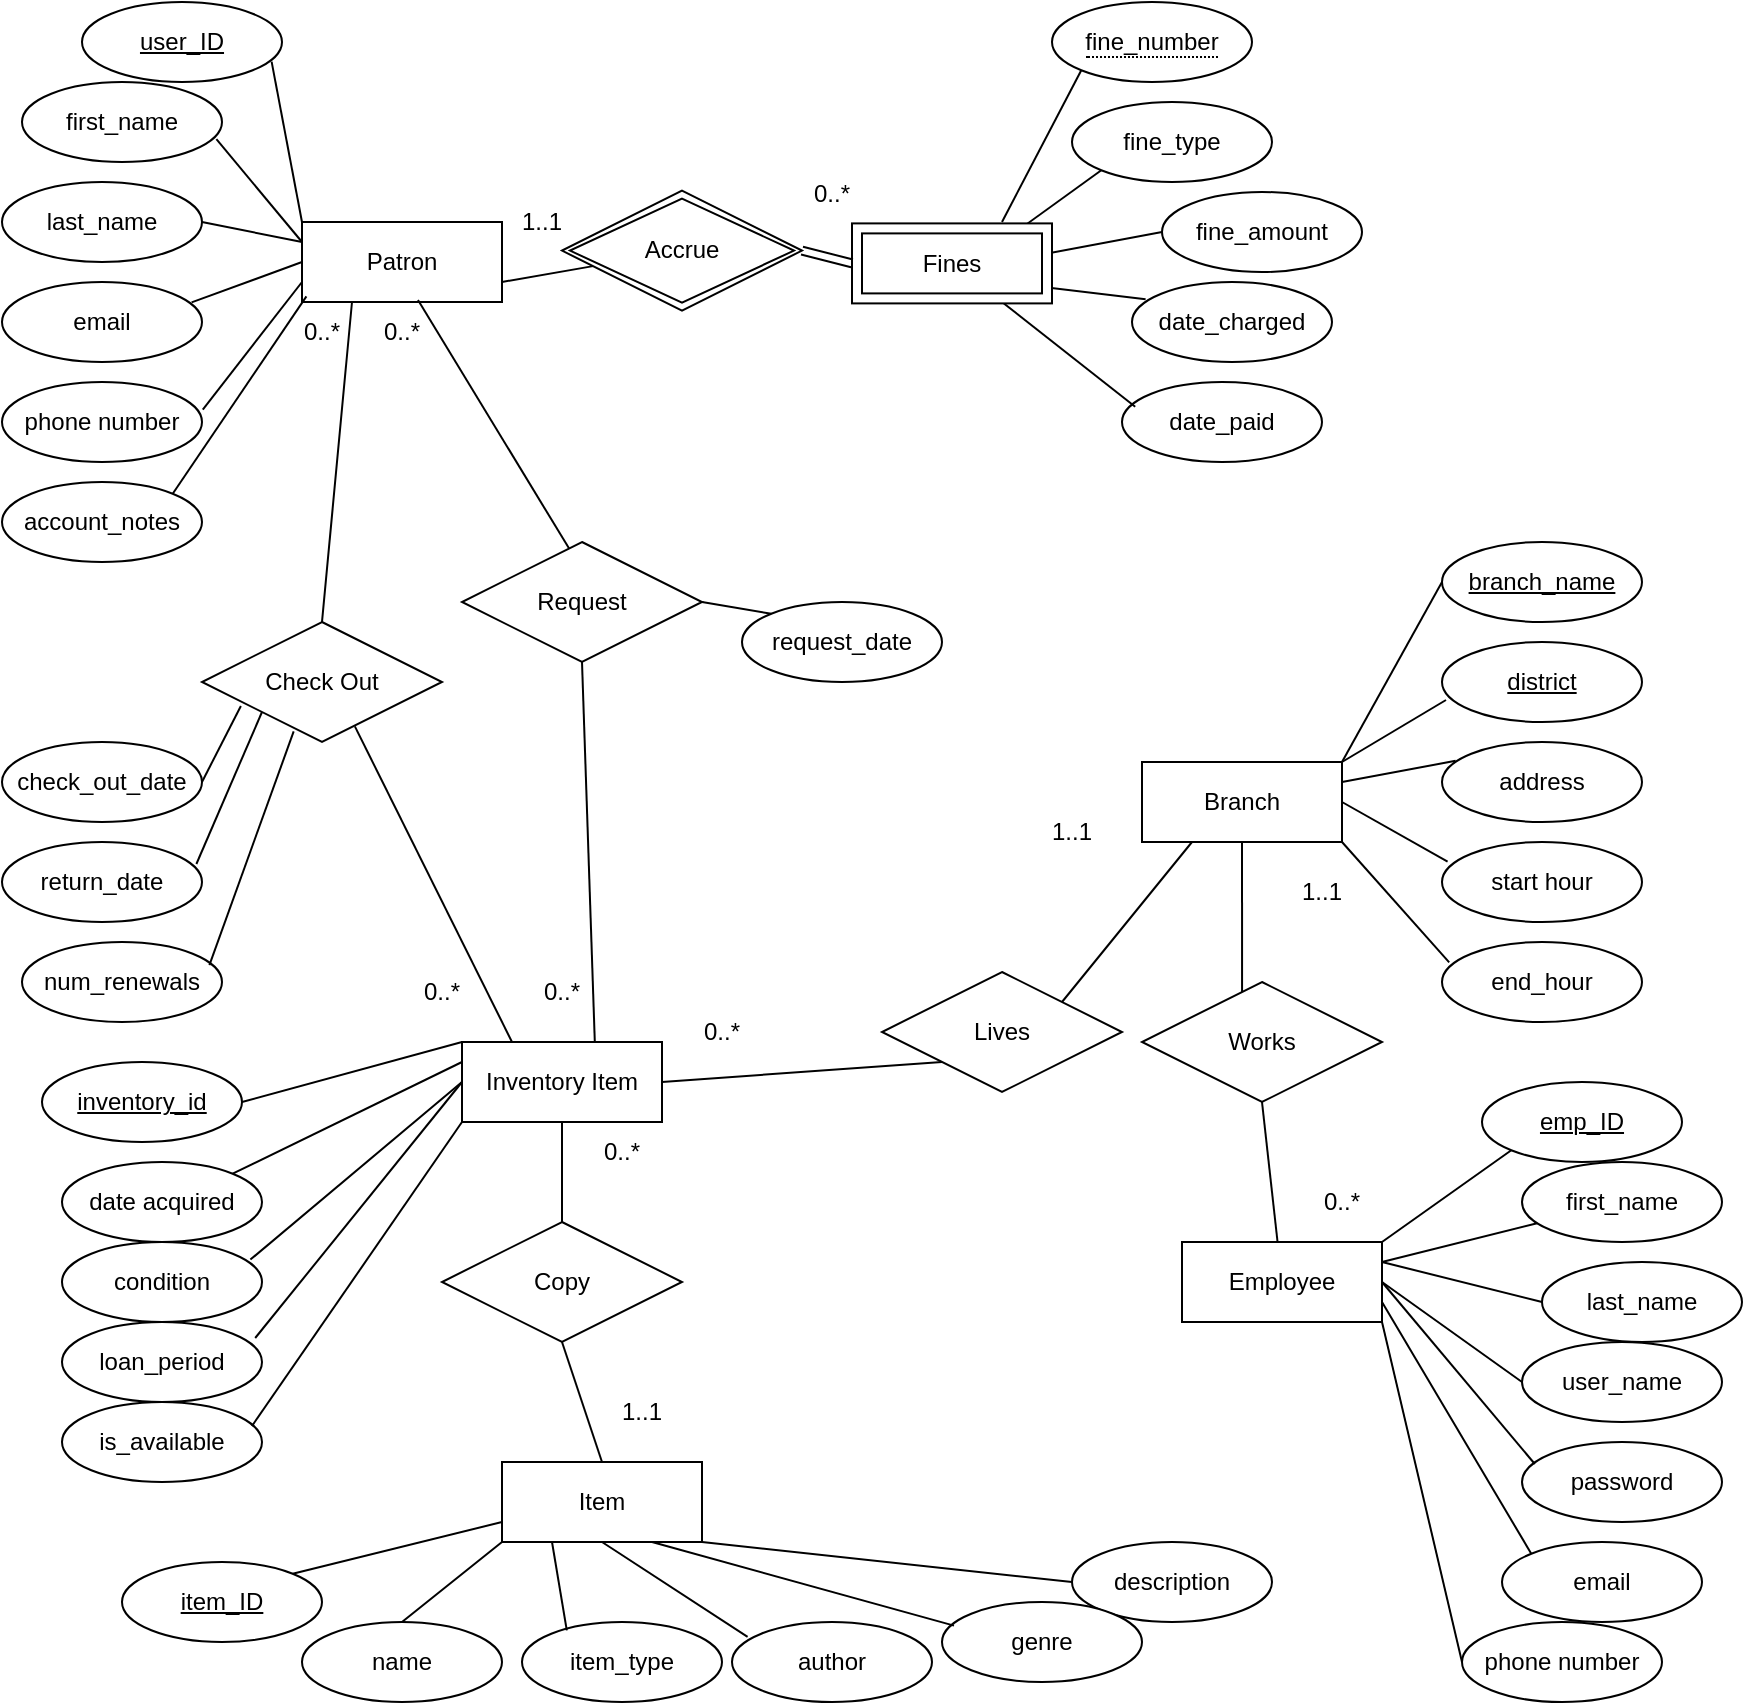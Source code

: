 <mxfile version="20.7.4" type="device"><diagram id="yUq6GR8KTWY6EpohV4Ge" name="Page-1"><mxGraphModel dx="1290" dy="581" grid="1" gridSize="10" guides="1" tooltips="1" connect="1" arrows="1" fold="1" page="1" pageScale="1" pageWidth="850" pageHeight="1100" math="0" shadow="0"><root><mxCell id="0"/><mxCell id="1" parent="0"/><mxCell id="kOp4Lcss1_T0_B0O5luZ-1" value="Patron" style="whiteSpace=wrap;html=1;align=center;" parent="1" vertex="1"><mxGeometry x="160" y="120" width="100" height="40" as="geometry"/></mxCell><mxCell id="kOp4Lcss1_T0_B0O5luZ-3" value="&lt;u&gt;user_ID&lt;/u&gt;" style="ellipse;whiteSpace=wrap;html=1;align=center;" parent="1" vertex="1"><mxGeometry x="50" y="10" width="100" height="40" as="geometry"/></mxCell><mxCell id="kOp4Lcss1_T0_B0O5luZ-4" value="first_name" style="ellipse;whiteSpace=wrap;html=1;align=center;" parent="1" vertex="1"><mxGeometry x="20" y="50" width="100" height="40" as="geometry"/></mxCell><mxCell id="kOp4Lcss1_T0_B0O5luZ-5" value="last_name" style="ellipse;whiteSpace=wrap;html=1;align=center;" parent="1" vertex="1"><mxGeometry x="10" y="100" width="100" height="40" as="geometry"/></mxCell><mxCell id="kOp4Lcss1_T0_B0O5luZ-6" value="email" style="ellipse;whiteSpace=wrap;html=1;align=center;" parent="1" vertex="1"><mxGeometry x="10" y="150" width="100" height="40" as="geometry"/></mxCell><mxCell id="kOp4Lcss1_T0_B0O5luZ-8" value="&lt;u&gt;inventory_id&lt;/u&gt;" style="ellipse;whiteSpace=wrap;html=1;align=center;" parent="1" vertex="1"><mxGeometry x="30" y="540" width="100" height="40" as="geometry"/></mxCell><mxCell id="kOp4Lcss1_T0_B0O5luZ-10" value="Inventory Item" style="whiteSpace=wrap;html=1;align=center;" parent="1" vertex="1"><mxGeometry x="240" y="530" width="100" height="40" as="geometry"/></mxCell><mxCell id="kOp4Lcss1_T0_B0O5luZ-11" value="date acquired" style="ellipse;whiteSpace=wrap;html=1;align=center;" parent="1" vertex="1"><mxGeometry x="40" y="590" width="100" height="40" as="geometry"/></mxCell><mxCell id="kOp4Lcss1_T0_B0O5luZ-16" value="Check Out" style="shape=rhombus;perimeter=rhombusPerimeter;whiteSpace=wrap;html=1;align=center;" parent="1" vertex="1"><mxGeometry x="110" y="320" width="120" height="60" as="geometry"/></mxCell><mxCell id="kOp4Lcss1_T0_B0O5luZ-18" value="check_out_date" style="ellipse;whiteSpace=wrap;html=1;align=center;" parent="1" vertex="1"><mxGeometry x="10" y="380" width="100" height="40" as="geometry"/></mxCell><mxCell id="kOp4Lcss1_T0_B0O5luZ-19" value="return_date" style="ellipse;whiteSpace=wrap;html=1;align=center;" parent="1" vertex="1"><mxGeometry x="10" y="430" width="100" height="40" as="geometry"/></mxCell><mxCell id="kOp4Lcss1_T0_B0O5luZ-21" value="Request" style="shape=rhombus;perimeter=rhombusPerimeter;whiteSpace=wrap;html=1;align=center;" parent="1" vertex="1"><mxGeometry x="240" y="280" width="120" height="60" as="geometry"/></mxCell><mxCell id="kOp4Lcss1_T0_B0O5luZ-22" value="request_date" style="ellipse;whiteSpace=wrap;html=1;align=center;" parent="1" vertex="1"><mxGeometry x="380" y="310" width="100" height="40" as="geometry"/></mxCell><mxCell id="kOp4Lcss1_T0_B0O5luZ-24" value="Branch" style="whiteSpace=wrap;html=1;align=center;" parent="1" vertex="1"><mxGeometry x="580" y="390" width="100" height="40" as="geometry"/></mxCell><mxCell id="kOp4Lcss1_T0_B0O5luZ-25" value="&lt;u&gt;branch_name&lt;/u&gt;" style="ellipse;whiteSpace=wrap;html=1;align=center;" parent="1" vertex="1"><mxGeometry x="730" y="280" width="100" height="40" as="geometry"/></mxCell><mxCell id="kOp4Lcss1_T0_B0O5luZ-26" value="&lt;u&gt;district&lt;/u&gt;" style="ellipse;whiteSpace=wrap;html=1;align=center;" parent="1" vertex="1"><mxGeometry x="730" y="330" width="100" height="40" as="geometry"/></mxCell><mxCell id="kOp4Lcss1_T0_B0O5luZ-34" value="fine_type" style="ellipse;whiteSpace=wrap;html=1;align=center;" parent="1" vertex="1"><mxGeometry x="545" y="60.0" width="100" height="40" as="geometry"/></mxCell><mxCell id="kOp4Lcss1_T0_B0O5luZ-35" value="fine_amount" style="ellipse;whiteSpace=wrap;html=1;align=center;" parent="1" vertex="1"><mxGeometry x="590" y="105.0" width="100" height="40" as="geometry"/></mxCell><mxCell id="kOp4Lcss1_T0_B0O5luZ-36" value="date_charged" style="ellipse;whiteSpace=wrap;html=1;align=center;" parent="1" vertex="1"><mxGeometry x="575" y="150" width="100" height="40" as="geometry"/></mxCell><mxCell id="4OaaRbNp4_dQNiHJ_wP5-1" value="address" style="ellipse;whiteSpace=wrap;html=1;align=center;" parent="1" vertex="1"><mxGeometry x="730" y="380" width="100" height="40" as="geometry"/></mxCell><mxCell id="4OaaRbNp4_dQNiHJ_wP5-2" value="start hour" style="ellipse;whiteSpace=wrap;html=1;align=center;" parent="1" vertex="1"><mxGeometry x="730" y="430" width="100" height="40" as="geometry"/></mxCell><mxCell id="4OaaRbNp4_dQNiHJ_wP5-3" value="end_hour" style="ellipse;whiteSpace=wrap;html=1;align=center;" parent="1" vertex="1"><mxGeometry x="730" y="480" width="100" height="40" as="geometry"/></mxCell><mxCell id="4OaaRbNp4_dQNiHJ_wP5-6" value="phone number" style="ellipse;whiteSpace=wrap;html=1;align=center;" parent="1" vertex="1"><mxGeometry x="10" y="200" width="100" height="40" as="geometry"/></mxCell><mxCell id="4OaaRbNp4_dQNiHJ_wP5-9" value="user_name" style="ellipse;whiteSpace=wrap;html=1;align=center;" parent="1" vertex="1"><mxGeometry x="770" y="680" width="100" height="40" as="geometry"/></mxCell><mxCell id="4OaaRbNp4_dQNiHJ_wP5-10" value="password" style="ellipse;whiteSpace=wrap;html=1;align=center;" parent="1" vertex="1"><mxGeometry x="770" y="730" width="100" height="40" as="geometry"/></mxCell><mxCell id="4OaaRbNp4_dQNiHJ_wP5-14" value="" style="endArrow=none;html=1;rounded=0;exitX=0.948;exitY=0.745;exitDx=0;exitDy=0;exitPerimeter=0;entryX=0;entryY=0;entryDx=0;entryDy=0;" parent="1" source="kOp4Lcss1_T0_B0O5luZ-3" target="kOp4Lcss1_T0_B0O5luZ-1" edge="1"><mxGeometry relative="1" as="geometry"><mxPoint x="130" y="129.5" as="sourcePoint"/><mxPoint x="290" y="129.5" as="targetPoint"/></mxGeometry></mxCell><mxCell id="4OaaRbNp4_dQNiHJ_wP5-15" value="" style="endArrow=none;html=1;rounded=0;exitX=0.972;exitY=0.715;exitDx=0;exitDy=0;exitPerimeter=0;entryX=0;entryY=0.25;entryDx=0;entryDy=0;" parent="1" source="kOp4Lcss1_T0_B0O5luZ-4" target="kOp4Lcss1_T0_B0O5luZ-1" edge="1"><mxGeometry relative="1" as="geometry"><mxPoint x="130.4" y="89.8" as="sourcePoint"/><mxPoint x="160" y="150" as="targetPoint"/></mxGeometry></mxCell><mxCell id="4OaaRbNp4_dQNiHJ_wP5-17" value="" style="endArrow=none;html=1;rounded=0;exitX=1;exitY=0.5;exitDx=0;exitDy=0;entryX=0;entryY=0.25;entryDx=0;entryDy=0;" parent="1" source="kOp4Lcss1_T0_B0O5luZ-5" target="kOp4Lcss1_T0_B0O5luZ-1" edge="1"><mxGeometry relative="1" as="geometry"><mxPoint x="150.4" y="109.8" as="sourcePoint"/><mxPoint x="190" y="170" as="targetPoint"/></mxGeometry></mxCell><mxCell id="4OaaRbNp4_dQNiHJ_wP5-18" value="" style="endArrow=none;html=1;rounded=0;exitX=0;exitY=0.75;exitDx=0;exitDy=0;entryX=1.004;entryY=0.345;entryDx=0;entryDy=0;entryPerimeter=0;" parent="1" source="kOp4Lcss1_T0_B0O5luZ-1" target="4OaaRbNp4_dQNiHJ_wP5-6" edge="1"><mxGeometry relative="1" as="geometry"><mxPoint x="160.4" y="119.8" as="sourcePoint"/><mxPoint x="200" y="180" as="targetPoint"/></mxGeometry></mxCell><mxCell id="4OaaRbNp4_dQNiHJ_wP5-19" value="" style="endArrow=none;html=1;rounded=0;exitX=0;exitY=0.5;exitDx=0;exitDy=0;entryX=0.948;entryY=0.255;entryDx=0;entryDy=0;entryPerimeter=0;" parent="1" source="kOp4Lcss1_T0_B0O5luZ-1" target="kOp4Lcss1_T0_B0O5luZ-6" edge="1"><mxGeometry relative="1" as="geometry"><mxPoint x="170.4" y="129.8" as="sourcePoint"/><mxPoint x="210" y="190" as="targetPoint"/></mxGeometry></mxCell><mxCell id="4OaaRbNp4_dQNiHJ_wP5-24" value="" style="endArrow=none;html=1;rounded=0;exitX=0;exitY=0.5;exitDx=0;exitDy=0;entryX=1;entryY=0;entryDx=0;entryDy=0;" parent="1" source="kOp4Lcss1_T0_B0O5luZ-25" target="kOp4Lcss1_T0_B0O5luZ-24" edge="1"><mxGeometry relative="1" as="geometry"><mxPoint x="259.6" y="299.8" as="sourcePoint"/><mxPoint x="260" y="320" as="targetPoint"/></mxGeometry></mxCell><mxCell id="4OaaRbNp4_dQNiHJ_wP5-25" value="" style="endArrow=none;html=1;rounded=0;exitX=1;exitY=0;exitDx=0;exitDy=0;entryX=0.02;entryY=0.725;entryDx=0;entryDy=0;entryPerimeter=0;" parent="1" source="kOp4Lcss1_T0_B0O5luZ-24" target="kOp4Lcss1_T0_B0O5luZ-26" edge="1"><mxGeometry relative="1" as="geometry"><mxPoint x="269.6" y="309.8" as="sourcePoint"/><mxPoint x="270" y="330" as="targetPoint"/></mxGeometry></mxCell><mxCell id="4OaaRbNp4_dQNiHJ_wP5-26" value="" style="endArrow=none;html=1;rounded=0;exitX=1;exitY=1;exitDx=0;exitDy=0;entryX=0.036;entryY=0.255;entryDx=0;entryDy=0;entryPerimeter=0;" parent="1" source="kOp4Lcss1_T0_B0O5luZ-24" target="4OaaRbNp4_dQNiHJ_wP5-3" edge="1"><mxGeometry relative="1" as="geometry"><mxPoint x="500" y="370" as="sourcePoint"/><mxPoint x="532" y="369" as="targetPoint"/></mxGeometry></mxCell><mxCell id="4OaaRbNp4_dQNiHJ_wP5-27" value="" style="endArrow=none;html=1;rounded=0;exitX=1;exitY=0.5;exitDx=0;exitDy=0;entryX=0.028;entryY=0.245;entryDx=0;entryDy=0;entryPerimeter=0;" parent="1" source="kOp4Lcss1_T0_B0O5luZ-24" target="4OaaRbNp4_dQNiHJ_wP5-2" edge="1"><mxGeometry relative="1" as="geometry"><mxPoint x="510" y="380" as="sourcePoint"/><mxPoint x="542" y="379" as="targetPoint"/></mxGeometry></mxCell><mxCell id="4OaaRbNp4_dQNiHJ_wP5-28" value="" style="endArrow=none;html=1;rounded=0;exitX=1;exitY=0.25;exitDx=0;exitDy=0;entryX=0.068;entryY=0.235;entryDx=0;entryDy=0;entryPerimeter=0;" parent="1" source="kOp4Lcss1_T0_B0O5luZ-24" target="4OaaRbNp4_dQNiHJ_wP5-1" edge="1"><mxGeometry relative="1" as="geometry"><mxPoint x="520" y="390" as="sourcePoint"/><mxPoint x="552" y="389" as="targetPoint"/></mxGeometry></mxCell><mxCell id="4OaaRbNp4_dQNiHJ_wP5-33" value="" style="endArrow=none;html=1;rounded=0;exitX=0.5;exitY=0;exitDx=0;exitDy=0;entryX=0.25;entryY=1;entryDx=0;entryDy=0;" parent="1" source="kOp4Lcss1_T0_B0O5luZ-16" target="kOp4Lcss1_T0_B0O5luZ-1" edge="1"><mxGeometry relative="1" as="geometry"><mxPoint x="130" y="330" as="sourcePoint"/><mxPoint x="170" y="190" as="targetPoint"/></mxGeometry></mxCell><mxCell id="4OaaRbNp4_dQNiHJ_wP5-34" value="" style="endArrow=none;html=1;rounded=0;exitX=1;exitY=0.5;exitDx=0;exitDy=0;entryX=0.162;entryY=0.7;entryDx=0;entryDy=0;entryPerimeter=0;" parent="1" source="kOp4Lcss1_T0_B0O5luZ-18" target="kOp4Lcss1_T0_B0O5luZ-16" edge="1"><mxGeometry relative="1" as="geometry"><mxPoint x="140" y="340" as="sourcePoint"/><mxPoint x="180" y="200" as="targetPoint"/></mxGeometry></mxCell><mxCell id="4OaaRbNp4_dQNiHJ_wP5-35" value="" style="endArrow=none;html=1;rounded=0;exitX=0.972;exitY=0.275;exitDx=0;exitDy=0;exitPerimeter=0;entryX=0;entryY=1;entryDx=0;entryDy=0;" parent="1" source="kOp4Lcss1_T0_B0O5luZ-19" target="kOp4Lcss1_T0_B0O5luZ-16" edge="1"><mxGeometry relative="1" as="geometry"><mxPoint x="130" y="420" as="sourcePoint"/><mxPoint x="162" y="416" as="targetPoint"/></mxGeometry></mxCell><mxCell id="4OaaRbNp4_dQNiHJ_wP5-36" value="" style="endArrow=none;html=1;rounded=0;entryX=1;entryY=0.75;entryDx=0;entryDy=0;" parent="1" source="4OaaRbNp4_dQNiHJ_wP5-111" target="kOp4Lcss1_T0_B0O5luZ-1" edge="1"><mxGeometry relative="1" as="geometry"><mxPoint x="380" y="255" as="sourcePoint"/><mxPoint x="172" y="426" as="targetPoint"/></mxGeometry></mxCell><mxCell id="4OaaRbNp4_dQNiHJ_wP5-38" value="" style="endArrow=none;html=1;rounded=0;exitX=0;exitY=1;exitDx=0;exitDy=0;entryX=1;entryY=0.25;entryDx=0;entryDy=0;" parent="1" source="kOp4Lcss1_T0_B0O5luZ-34" edge="1"><mxGeometry relative="1" as="geometry"><mxPoint x="482.2" y="99.42" as="sourcePoint"/><mxPoint x="510" y="130" as="targetPoint"/></mxGeometry></mxCell><mxCell id="4OaaRbNp4_dQNiHJ_wP5-39" value="" style="endArrow=none;html=1;rounded=0;exitX=0;exitY=0.5;exitDx=0;exitDy=0;entryX=1;entryY=0.5;entryDx=0;entryDy=0;" parent="1" source="kOp4Lcss1_T0_B0O5luZ-35" edge="1"><mxGeometry relative="1" as="geometry"><mxPoint x="509.645" y="114.142" as="sourcePoint"/><mxPoint x="510" y="140" as="targetPoint"/></mxGeometry></mxCell><mxCell id="4OaaRbNp4_dQNiHJ_wP5-40" value="" style="endArrow=none;html=1;rounded=0;exitX=1;exitY=0.75;exitDx=0;exitDy=0;entryX=0.068;entryY=0.215;entryDx=0;entryDy=0;entryPerimeter=0;" parent="1" target="kOp4Lcss1_T0_B0O5luZ-36" edge="1"><mxGeometry relative="1" as="geometry"><mxPoint x="510" y="150" as="sourcePoint"/><mxPoint x="505" y="140" as="targetPoint"/></mxGeometry></mxCell><mxCell id="4OaaRbNp4_dQNiHJ_wP5-41" value="date_paid" style="ellipse;whiteSpace=wrap;html=1;align=center;" parent="1" vertex="1"><mxGeometry x="570" y="200" width="100" height="40" as="geometry"/></mxCell><mxCell id="4OaaRbNp4_dQNiHJ_wP5-42" value="" style="endArrow=none;html=1;rounded=0;exitX=1;exitY=1;exitDx=0;exitDy=0;entryX=0.066;entryY=0.31;entryDx=0;entryDy=0;entryPerimeter=0;" parent="1" target="4OaaRbNp4_dQNiHJ_wP5-41" edge="1"><mxGeometry relative="1" as="geometry"><mxPoint x="510" y="160" as="sourcePoint"/><mxPoint x="553.4" y="201.4" as="targetPoint"/></mxGeometry></mxCell><mxCell id="4OaaRbNp4_dQNiHJ_wP5-43" value="" style="endArrow=none;html=1;rounded=0;exitX=0.447;exitY=0.057;exitDx=0;exitDy=0;entryX=0.58;entryY=0.975;entryDx=0;entryDy=0;entryPerimeter=0;exitPerimeter=0;" parent="1" source="kOp4Lcss1_T0_B0O5luZ-21" target="kOp4Lcss1_T0_B0O5luZ-1" edge="1"><mxGeometry relative="1" as="geometry"><mxPoint x="210" y="380" as="sourcePoint"/><mxPoint x="220" y="190" as="targetPoint"/></mxGeometry></mxCell><mxCell id="4OaaRbNp4_dQNiHJ_wP5-45" value="" style="endArrow=none;html=1;rounded=0;exitX=0;exitY=0;exitDx=0;exitDy=0;entryX=1;entryY=0.5;entryDx=0;entryDy=0;" parent="1" source="kOp4Lcss1_T0_B0O5luZ-22" target="kOp4Lcss1_T0_B0O5luZ-21" edge="1"><mxGeometry relative="1" as="geometry"><mxPoint x="530" y="380" as="sourcePoint"/><mxPoint x="452.8" y="330.58" as="targetPoint"/></mxGeometry></mxCell><mxCell id="4OaaRbNp4_dQNiHJ_wP5-55" value="" style="endArrow=none;html=1;rounded=0;exitX=0.664;exitY=-0.005;exitDx=0;exitDy=0;entryX=0.5;entryY=1;entryDx=0;entryDy=0;exitPerimeter=0;" parent="1" source="kOp4Lcss1_T0_B0O5luZ-10" target="kOp4Lcss1_T0_B0O5luZ-21" edge="1"><mxGeometry relative="1" as="geometry"><mxPoint x="620" y="580" as="sourcePoint"/><mxPoint x="380" y="550" as="targetPoint"/></mxGeometry></mxCell><mxCell id="4OaaRbNp4_dQNiHJ_wP5-56" value="" style="endArrow=none;html=1;rounded=0;exitX=0.25;exitY=0;exitDx=0;exitDy=0;entryX=0.637;entryY=0.87;entryDx=0;entryDy=0;entryPerimeter=0;" parent="1" source="kOp4Lcss1_T0_B0O5luZ-10" target="kOp4Lcss1_T0_B0O5luZ-16" edge="1"><mxGeometry relative="1" as="geometry"><mxPoint x="630" y="590" as="sourcePoint"/><mxPoint x="390" y="560" as="targetPoint"/></mxGeometry></mxCell><mxCell id="4OaaRbNp4_dQNiHJ_wP5-59" value="" style="endArrow=none;html=1;rounded=0;exitX=1;exitY=0;exitDx=0;exitDy=0;entryX=0;entryY=1;entryDx=0;entryDy=0;" parent="1" edge="1"><mxGeometry relative="1" as="geometry"><mxPoint x="510" y="120.0" as="sourcePoint"/><mxPoint x="549.645" y="44.142" as="targetPoint"/></mxGeometry></mxCell><mxCell id="4OaaRbNp4_dQNiHJ_wP5-69" value="account_notes" style="ellipse;whiteSpace=wrap;html=1;align=center;" parent="1" vertex="1"><mxGeometry x="10" y="250" width="100" height="40" as="geometry"/></mxCell><mxCell id="4OaaRbNp4_dQNiHJ_wP5-82" value="0..*" style="text;html=1;strokeColor=none;fillColor=none;align=center;verticalAlign=middle;whiteSpace=wrap;rounded=0;" parent="1" vertex="1"><mxGeometry x="200" y="490" width="60" height="30" as="geometry"/></mxCell><mxCell id="4OaaRbNp4_dQNiHJ_wP5-83" value="0..*" style="text;html=1;strokeColor=none;fillColor=none;align=center;verticalAlign=middle;whiteSpace=wrap;rounded=0;" parent="1" vertex="1"><mxGeometry x="140" y="160" width="60" height="30" as="geometry"/></mxCell><mxCell id="4OaaRbNp4_dQNiHJ_wP5-84" value="0..*" style="text;html=1;strokeColor=none;fillColor=none;align=center;verticalAlign=middle;whiteSpace=wrap;rounded=0;" parent="1" vertex="1"><mxGeometry x="340" y="510" width="60" height="30" as="geometry"/></mxCell><mxCell id="4OaaRbNp4_dQNiHJ_wP5-85" value="0..*" style="text;html=1;strokeColor=none;fillColor=none;align=center;verticalAlign=middle;whiteSpace=wrap;rounded=0;" parent="1" vertex="1"><mxGeometry x="180" y="160" width="60" height="30" as="geometry"/></mxCell><mxCell id="4OaaRbNp4_dQNiHJ_wP5-86" value="0..*" style="text;html=1;strokeColor=none;fillColor=none;align=center;verticalAlign=middle;whiteSpace=wrap;rounded=0;" parent="1" vertex="1"><mxGeometry x="395" y="90.7" width="60" height="30" as="geometry"/></mxCell><mxCell id="4OaaRbNp4_dQNiHJ_wP5-87" value="1..1" style="text;html=1;strokeColor=none;fillColor=none;align=center;verticalAlign=middle;whiteSpace=wrap;rounded=0;" parent="1" vertex="1"><mxGeometry x="250" y="105" width="60" height="30" as="geometry"/></mxCell><mxCell id="4OaaRbNp4_dQNiHJ_wP5-89" value="1..1" style="text;html=1;strokeColor=none;fillColor=none;align=center;verticalAlign=middle;whiteSpace=wrap;rounded=0;" parent="1" vertex="1"><mxGeometry x="515" y="410" width="60" height="30" as="geometry"/></mxCell><mxCell id="4OaaRbNp4_dQNiHJ_wP5-99" value="loan_period" style="ellipse;whiteSpace=wrap;html=1;align=center;" parent="1" vertex="1"><mxGeometry x="40" y="670" width="100" height="40" as="geometry"/></mxCell><mxCell id="4OaaRbNp4_dQNiHJ_wP5-101" value="condition" style="ellipse;whiteSpace=wrap;html=1;align=center;" parent="1" vertex="1"><mxGeometry x="40" y="630" width="100" height="40" as="geometry"/></mxCell><mxCell id="4OaaRbNp4_dQNiHJ_wP5-102" value="is_available" style="ellipse;whiteSpace=wrap;html=1;align=center;" parent="1" vertex="1"><mxGeometry x="40" y="710" width="100" height="40" as="geometry"/></mxCell><mxCell id="4OaaRbNp4_dQNiHJ_wP5-111" value="Accrue" style="shape=rhombus;double=1;perimeter=rhombusPerimeter;whiteSpace=wrap;html=1;align=center;" parent="1" vertex="1"><mxGeometry x="290" y="104.3" width="120" height="60" as="geometry"/></mxCell><mxCell id="4OaaRbNp4_dQNiHJ_wP5-112" value="Fines" style="shape=ext;margin=3;double=1;whiteSpace=wrap;html=1;align=center;" parent="1" vertex="1"><mxGeometry x="435" y="120.7" width="100" height="40" as="geometry"/></mxCell><mxCell id="4OaaRbNp4_dQNiHJ_wP5-113" value="&lt;span style=&quot;border-bottom: 1px dotted&quot;&gt;fine_number&lt;/span&gt;" style="ellipse;whiteSpace=wrap;html=1;align=center;" parent="1" vertex="1"><mxGeometry x="535" y="10.0" width="100" height="40" as="geometry"/></mxCell><mxCell id="4OaaRbNp4_dQNiHJ_wP5-115" value="num_renewals" style="ellipse;whiteSpace=wrap;html=1;align=center;" parent="1" vertex="1"><mxGeometry x="20" y="480" width="100" height="40" as="geometry"/></mxCell><mxCell id="4OaaRbNp4_dQNiHJ_wP5-117" value="" style="endArrow=none;html=1;rounded=0;exitX=0.937;exitY=0.288;exitDx=0;exitDy=0;entryX=0.382;entryY=0.912;entryDx=0;entryDy=0;entryPerimeter=0;exitPerimeter=0;" parent="1" source="4OaaRbNp4_dQNiHJ_wP5-115" target="kOp4Lcss1_T0_B0O5luZ-16" edge="1"><mxGeometry relative="1" as="geometry"><mxPoint x="275" y="510" as="sourcePoint"/><mxPoint x="216.44" y="432.2" as="targetPoint"/></mxGeometry></mxCell><mxCell id="UPaN2oCmhkow-5WhB7Hc-1" value="Item" style="whiteSpace=wrap;html=1;align=center;" parent="1" vertex="1"><mxGeometry x="260" y="740" width="100" height="40" as="geometry"/></mxCell><mxCell id="UPaN2oCmhkow-5WhB7Hc-3" value="Employee" style="whiteSpace=wrap;html=1;align=center;" parent="1" vertex="1"><mxGeometry x="600" y="630" width="100" height="40" as="geometry"/></mxCell><mxCell id="UPaN2oCmhkow-5WhB7Hc-4" value="" style="shape=link;html=1;rounded=0;exitX=1;exitY=0.5;exitDx=0;exitDy=0;entryX=0;entryY=0.5;entryDx=0;entryDy=0;" parent="1" source="4OaaRbNp4_dQNiHJ_wP5-111" target="4OaaRbNp4_dQNiHJ_wP5-112" edge="1"><mxGeometry relative="1" as="geometry"><mxPoint x="405" y="100.0" as="sourcePoint"/><mxPoint x="690" y="185.7" as="targetPoint"/></mxGeometry></mxCell><mxCell id="UPaN2oCmhkow-5WhB7Hc-6" value="&lt;u&gt;emp_ID&lt;/u&gt;" style="ellipse;whiteSpace=wrap;html=1;align=center;" parent="1" vertex="1"><mxGeometry x="750" y="550" width="100" height="40" as="geometry"/></mxCell><mxCell id="UPaN2oCmhkow-5WhB7Hc-7" value="first_name" style="ellipse;whiteSpace=wrap;html=1;align=center;" parent="1" vertex="1"><mxGeometry x="770" y="590" width="100" height="40" as="geometry"/></mxCell><mxCell id="UPaN2oCmhkow-5WhB7Hc-8" value="last_name" style="ellipse;whiteSpace=wrap;html=1;align=center;" parent="1" vertex="1"><mxGeometry x="780" y="640" width="100" height="40" as="geometry"/></mxCell><mxCell id="UPaN2oCmhkow-5WhB7Hc-9" value="email" style="ellipse;whiteSpace=wrap;html=1;align=center;" parent="1" vertex="1"><mxGeometry x="760" y="780" width="100" height="40" as="geometry"/></mxCell><mxCell id="UPaN2oCmhkow-5WhB7Hc-10" value="phone number" style="ellipse;whiteSpace=wrap;html=1;align=center;" parent="1" vertex="1"><mxGeometry x="740" y="820" width="100" height="40" as="geometry"/></mxCell><mxCell id="i2QAogmtgZINt9fR5DkR-1" value="&lt;u&gt;item_ID&lt;/u&gt;" style="ellipse;whiteSpace=wrap;html=1;align=center;" parent="1" vertex="1"><mxGeometry x="70" y="790" width="100" height="40" as="geometry"/></mxCell><mxCell id="i2QAogmtgZINt9fR5DkR-2" value="name" style="ellipse;whiteSpace=wrap;html=1;align=center;" parent="1" vertex="1"><mxGeometry x="160" y="820" width="100" height="40" as="geometry"/></mxCell><mxCell id="i2QAogmtgZINt9fR5DkR-3" value="description" style="ellipse;whiteSpace=wrap;html=1;align=center;" parent="1" vertex="1"><mxGeometry x="545" y="780" width="100" height="40" as="geometry"/></mxCell><mxCell id="i2QAogmtgZINt9fR5DkR-4" value="item_type" style="ellipse;whiteSpace=wrap;html=1;align=center;" parent="1" vertex="1"><mxGeometry x="270" y="820" width="100" height="40" as="geometry"/></mxCell><mxCell id="i2QAogmtgZINt9fR5DkR-5" value="genre" style="ellipse;whiteSpace=wrap;html=1;align=center;" parent="1" vertex="1"><mxGeometry x="480" y="810" width="100" height="40" as="geometry"/></mxCell><mxCell id="i2QAogmtgZINt9fR5DkR-6" value="author" style="ellipse;whiteSpace=wrap;html=1;align=center;" parent="1" vertex="1"><mxGeometry x="375" y="820" width="100" height="40" as="geometry"/></mxCell><mxCell id="i2QAogmtgZINt9fR5DkR-10" value="Copy" style="shape=rhombus;perimeter=rhombusPerimeter;whiteSpace=wrap;html=1;align=center;" parent="1" vertex="1"><mxGeometry x="230" y="620" width="120" height="60" as="geometry"/></mxCell><mxCell id="i2QAogmtgZINt9fR5DkR-11" value="0..*" style="text;html=1;strokeColor=none;fillColor=none;align=center;verticalAlign=middle;whiteSpace=wrap;rounded=0;" parent="1" vertex="1"><mxGeometry x="260" y="490" width="60" height="30" as="geometry"/></mxCell><mxCell id="i2QAogmtgZINt9fR5DkR-12" value="1..1" style="text;html=1;strokeColor=none;fillColor=none;align=center;verticalAlign=middle;whiteSpace=wrap;rounded=0;" parent="1" vertex="1"><mxGeometry x="300" y="700" width="60" height="30" as="geometry"/></mxCell><mxCell id="i2QAogmtgZINt9fR5DkR-13" value="Lives" style="shape=rhombus;perimeter=rhombusPerimeter;whiteSpace=wrap;html=1;align=center;" parent="1" vertex="1"><mxGeometry x="450" y="495" width="120" height="60" as="geometry"/></mxCell><mxCell id="i2QAogmtgZINt9fR5DkR-14" value="1..1" style="text;html=1;strokeColor=none;fillColor=none;align=center;verticalAlign=middle;whiteSpace=wrap;rounded=0;" parent="1" vertex="1"><mxGeometry x="640" y="440" width="60" height="30" as="geometry"/></mxCell><mxCell id="i2QAogmtgZINt9fR5DkR-15" value="Works" style="shape=rhombus;perimeter=rhombusPerimeter;whiteSpace=wrap;html=1;align=center;" parent="1" vertex="1"><mxGeometry x="580" y="500" width="120" height="60" as="geometry"/></mxCell><mxCell id="i2QAogmtgZINt9fR5DkR-16" value="0..*" style="text;html=1;strokeColor=none;fillColor=none;align=center;verticalAlign=middle;whiteSpace=wrap;rounded=0;" parent="1" vertex="1"><mxGeometry x="650" y="595" width="60" height="30" as="geometry"/></mxCell><mxCell id="i2QAogmtgZINt9fR5DkR-17" value="0..*" style="text;html=1;strokeColor=none;fillColor=none;align=center;verticalAlign=middle;whiteSpace=wrap;rounded=0;" parent="1" vertex="1"><mxGeometry x="290" y="570" width="60" height="30" as="geometry"/></mxCell><mxCell id="3MnWJDweNukG-ubNoUKs-2" value="" style="endArrow=none;html=1;rounded=0;exitX=0.37;exitY=-0.093;exitDx=0;exitDy=0;entryX=1;entryY=0;entryDx=0;entryDy=0;exitPerimeter=0;" parent="1" source="4OaaRbNp4_dQNiHJ_wP5-83" target="4OaaRbNp4_dQNiHJ_wP5-69" edge="1"><mxGeometry relative="1" as="geometry"><mxPoint x="170" y="160" as="sourcePoint"/><mxPoint x="120.4" y="223.8" as="targetPoint"/></mxGeometry></mxCell><mxCell id="3MnWJDweNukG-ubNoUKs-3" value="" style="endArrow=none;html=1;rounded=0;exitX=1;exitY=0.5;exitDx=0;exitDy=0;entryX=0;entryY=0;entryDx=0;entryDy=0;" parent="1" source="kOp4Lcss1_T0_B0O5luZ-8" target="kOp4Lcss1_T0_B0O5luZ-10" edge="1"><mxGeometry relative="1" as="geometry"><mxPoint x="140" y="580" as="sourcePoint"/><mxPoint x="250" y="580" as="targetPoint"/></mxGeometry></mxCell><mxCell id="3MnWJDweNukG-ubNoUKs-4" value="" style="endArrow=none;html=1;rounded=0;exitX=1;exitY=0;exitDx=0;exitDy=0;entryX=0;entryY=0.25;entryDx=0;entryDy=0;" parent="1" source="kOp4Lcss1_T0_B0O5luZ-11" target="kOp4Lcss1_T0_B0O5luZ-10" edge="1"><mxGeometry relative="1" as="geometry"><mxPoint x="150" y="590" as="sourcePoint"/><mxPoint x="260" y="590" as="targetPoint"/></mxGeometry></mxCell><mxCell id="3MnWJDweNukG-ubNoUKs-5" value="" style="endArrow=none;html=1;rounded=0;exitX=0.942;exitY=0.22;exitDx=0;exitDy=0;entryX=0;entryY=0.5;entryDx=0;entryDy=0;exitPerimeter=0;" parent="1" source="4OaaRbNp4_dQNiHJ_wP5-101" target="kOp4Lcss1_T0_B0O5luZ-10" edge="1"><mxGeometry relative="1" as="geometry"><mxPoint x="160" y="600" as="sourcePoint"/><mxPoint x="270" y="600" as="targetPoint"/></mxGeometry></mxCell><mxCell id="3MnWJDweNukG-ubNoUKs-6" value="" style="endArrow=none;html=1;rounded=0;exitX=0.966;exitY=0.2;exitDx=0;exitDy=0;entryX=0;entryY=0.5;entryDx=0;entryDy=0;exitPerimeter=0;" parent="1" source="4OaaRbNp4_dQNiHJ_wP5-99" target="kOp4Lcss1_T0_B0O5luZ-10" edge="1"><mxGeometry relative="1" as="geometry"><mxPoint x="170" y="610" as="sourcePoint"/><mxPoint x="280" y="610" as="targetPoint"/></mxGeometry></mxCell><mxCell id="3MnWJDweNukG-ubNoUKs-7" value="" style="endArrow=none;html=1;rounded=0;exitX=0.95;exitY=0.3;exitDx=0;exitDy=0;entryX=0;entryY=1;entryDx=0;entryDy=0;exitPerimeter=0;" parent="1" source="4OaaRbNp4_dQNiHJ_wP5-102" target="kOp4Lcss1_T0_B0O5luZ-10" edge="1"><mxGeometry relative="1" as="geometry"><mxPoint x="180" y="620" as="sourcePoint"/><mxPoint x="290" y="620" as="targetPoint"/></mxGeometry></mxCell><mxCell id="3MnWJDweNukG-ubNoUKs-9" value="" style="endArrow=none;html=1;rounded=0;exitX=0.5;exitY=1;exitDx=0;exitDy=0;entryX=0.5;entryY=0;entryDx=0;entryDy=0;" parent="1" source="kOp4Lcss1_T0_B0O5luZ-10" target="i2QAogmtgZINt9fR5DkR-10" edge="1"><mxGeometry relative="1" as="geometry"><mxPoint x="190" y="630" as="sourcePoint"/><mxPoint x="300" y="630" as="targetPoint"/></mxGeometry></mxCell><mxCell id="3MnWJDweNukG-ubNoUKs-10" value="" style="endArrow=none;html=1;rounded=0;exitX=0.5;exitY=0;exitDx=0;exitDy=0;entryX=0.5;entryY=1;entryDx=0;entryDy=0;" parent="1" source="UPaN2oCmhkow-5WhB7Hc-1" target="i2QAogmtgZINt9fR5DkR-10" edge="1"><mxGeometry relative="1" as="geometry"><mxPoint x="300" y="580" as="sourcePoint"/><mxPoint x="300" y="630" as="targetPoint"/></mxGeometry></mxCell><mxCell id="3MnWJDweNukG-ubNoUKs-12" value="" style="endArrow=none;html=1;rounded=0;exitX=1;exitY=0;exitDx=0;exitDy=0;entryX=0.25;entryY=1;entryDx=0;entryDy=0;" parent="1" source="i2QAogmtgZINt9fR5DkR-13" target="kOp4Lcss1_T0_B0O5luZ-24" edge="1"><mxGeometry relative="1" as="geometry"><mxPoint x="740" y="310" as="sourcePoint"/><mxPoint x="690" y="400" as="targetPoint"/></mxGeometry></mxCell><mxCell id="3MnWJDweNukG-ubNoUKs-13" value="" style="endArrow=none;html=1;rounded=0;exitX=1;exitY=0.5;exitDx=0;exitDy=0;entryX=0;entryY=1;entryDx=0;entryDy=0;" parent="1" source="kOp4Lcss1_T0_B0O5luZ-10" target="i2QAogmtgZINt9fR5DkR-13" edge="1"><mxGeometry relative="1" as="geometry"><mxPoint x="550" y="520" as="sourcePoint"/><mxPoint x="615" y="440" as="targetPoint"/></mxGeometry></mxCell><mxCell id="3MnWJDweNukG-ubNoUKs-14" value="" style="endArrow=none;html=1;rounded=0;exitX=0.5;exitY=1;exitDx=0;exitDy=0;entryX=0.417;entryY=0.083;entryDx=0;entryDy=0;entryPerimeter=0;" parent="1" source="kOp4Lcss1_T0_B0O5luZ-24" target="i2QAogmtgZINt9fR5DkR-15" edge="1"><mxGeometry relative="1" as="geometry"><mxPoint x="560" y="530" as="sourcePoint"/><mxPoint x="625" y="450" as="targetPoint"/></mxGeometry></mxCell><mxCell id="3MnWJDweNukG-ubNoUKs-15" value="" style="endArrow=none;html=1;rounded=0;entryX=0.5;entryY=1;entryDx=0;entryDy=0;" parent="1" source="UPaN2oCmhkow-5WhB7Hc-3" target="i2QAogmtgZINt9fR5DkR-15" edge="1"><mxGeometry relative="1" as="geometry"><mxPoint x="640" y="440" as="sourcePoint"/><mxPoint x="660.04" y="514.98" as="targetPoint"/></mxGeometry></mxCell><mxCell id="3MnWJDweNukG-ubNoUKs-16" value="" style="endArrow=none;html=1;rounded=0;entryX=1;entryY=0;entryDx=0;entryDy=0;exitX=0;exitY=1;exitDx=0;exitDy=0;" parent="1" source="UPaN2oCmhkow-5WhB7Hc-6" target="UPaN2oCmhkow-5WhB7Hc-3" edge="1"><mxGeometry relative="1" as="geometry"><mxPoint x="689.444" y="640" as="sourcePoint"/><mxPoint x="670" y="570" as="targetPoint"/></mxGeometry></mxCell><mxCell id="3MnWJDweNukG-ubNoUKs-17" value="" style="endArrow=none;html=1;rounded=0;entryX=1;entryY=0.25;entryDx=0;entryDy=0;" parent="1" source="UPaN2oCmhkow-5WhB7Hc-7" target="UPaN2oCmhkow-5WhB7Hc-3" edge="1"><mxGeometry relative="1" as="geometry"><mxPoint x="699.444" y="650" as="sourcePoint"/><mxPoint x="680" y="580" as="targetPoint"/></mxGeometry></mxCell><mxCell id="3MnWJDweNukG-ubNoUKs-18" value="" style="endArrow=none;html=1;rounded=0;entryX=1;entryY=0.25;entryDx=0;entryDy=0;exitX=0;exitY=0.5;exitDx=0;exitDy=0;" parent="1" source="UPaN2oCmhkow-5WhB7Hc-8" target="UPaN2oCmhkow-5WhB7Hc-3" edge="1"><mxGeometry relative="1" as="geometry"><mxPoint x="709.444" y="660" as="sourcePoint"/><mxPoint x="690" y="590" as="targetPoint"/></mxGeometry></mxCell><mxCell id="3MnWJDweNukG-ubNoUKs-19" value="" style="endArrow=none;html=1;rounded=0;entryX=1;entryY=0.5;entryDx=0;entryDy=0;exitX=0;exitY=0.5;exitDx=0;exitDy=0;" parent="1" source="4OaaRbNp4_dQNiHJ_wP5-9" target="UPaN2oCmhkow-5WhB7Hc-3" edge="1"><mxGeometry relative="1" as="geometry"><mxPoint x="719.444" y="670" as="sourcePoint"/><mxPoint x="700" y="600" as="targetPoint"/></mxGeometry></mxCell><mxCell id="3MnWJDweNukG-ubNoUKs-20" value="" style="endArrow=none;html=1;rounded=0;entryX=1;entryY=1;entryDx=0;entryDy=0;exitX=0;exitY=0.5;exitDx=0;exitDy=0;" parent="1" source="UPaN2oCmhkow-5WhB7Hc-10" target="UPaN2oCmhkow-5WhB7Hc-3" edge="1"><mxGeometry relative="1" as="geometry"><mxPoint x="729.444" y="680" as="sourcePoint"/><mxPoint x="710" y="610" as="targetPoint"/></mxGeometry></mxCell><mxCell id="3MnWJDweNukG-ubNoUKs-21" value="" style="endArrow=none;html=1;rounded=0;entryX=1;entryY=0.75;entryDx=0;entryDy=0;exitX=0;exitY=0;exitDx=0;exitDy=0;" parent="1" source="UPaN2oCmhkow-5WhB7Hc-9" target="UPaN2oCmhkow-5WhB7Hc-3" edge="1"><mxGeometry relative="1" as="geometry"><mxPoint x="739.444" y="690" as="sourcePoint"/><mxPoint x="720" y="620" as="targetPoint"/></mxGeometry></mxCell><mxCell id="3MnWJDweNukG-ubNoUKs-22" value="" style="endArrow=none;html=1;rounded=0;entryX=1;entryY=0.5;entryDx=0;entryDy=0;exitX=0.064;exitY=0.275;exitDx=0;exitDy=0;exitPerimeter=0;" parent="1" source="4OaaRbNp4_dQNiHJ_wP5-10" target="UPaN2oCmhkow-5WhB7Hc-3" edge="1"><mxGeometry relative="1" as="geometry"><mxPoint x="749.444" y="700" as="sourcePoint"/><mxPoint x="730" y="630" as="targetPoint"/></mxGeometry></mxCell><mxCell id="3MnWJDweNukG-ubNoUKs-23" value="" style="endArrow=none;html=1;rounded=0;exitX=1;exitY=0;exitDx=0;exitDy=0;entryX=0;entryY=0.75;entryDx=0;entryDy=0;" parent="1" source="i2QAogmtgZINt9fR5DkR-1" target="UPaN2oCmhkow-5WhB7Hc-1" edge="1"><mxGeometry relative="1" as="geometry"><mxPoint x="145" y="732" as="sourcePoint"/><mxPoint x="250" y="580" as="targetPoint"/></mxGeometry></mxCell><mxCell id="3MnWJDweNukG-ubNoUKs-24" value="" style="endArrow=none;html=1;rounded=0;exitX=0.5;exitY=0;exitDx=0;exitDy=0;entryX=0;entryY=1;entryDx=0;entryDy=0;" parent="1" source="i2QAogmtgZINt9fR5DkR-2" target="UPaN2oCmhkow-5WhB7Hc-1" edge="1"><mxGeometry relative="1" as="geometry"><mxPoint x="155" y="742" as="sourcePoint"/><mxPoint x="260" y="590" as="targetPoint"/></mxGeometry></mxCell><mxCell id="3MnWJDweNukG-ubNoUKs-25" value="" style="endArrow=none;html=1;rounded=0;exitX=0.224;exitY=0.105;exitDx=0;exitDy=0;entryX=0.25;entryY=1;entryDx=0;entryDy=0;exitPerimeter=0;" parent="1" source="i2QAogmtgZINt9fR5DkR-4" target="UPaN2oCmhkow-5WhB7Hc-1" edge="1"><mxGeometry relative="1" as="geometry"><mxPoint x="228.8" y="827.8" as="sourcePoint"/><mxPoint x="250" y="790" as="targetPoint"/></mxGeometry></mxCell><mxCell id="3MnWJDweNukG-ubNoUKs-26" value="" style="endArrow=none;html=1;rounded=0;exitX=0.078;exitY=0.185;exitDx=0;exitDy=0;entryX=0.5;entryY=1;entryDx=0;entryDy=0;exitPerimeter=0;" parent="1" source="i2QAogmtgZINt9fR5DkR-6" target="UPaN2oCmhkow-5WhB7Hc-1" edge="1"><mxGeometry relative="1" as="geometry"><mxPoint x="238.8" y="837.8" as="sourcePoint"/><mxPoint x="260" y="800" as="targetPoint"/></mxGeometry></mxCell><mxCell id="3MnWJDweNukG-ubNoUKs-27" value="" style="endArrow=none;html=1;rounded=0;exitX=0.06;exitY=0.295;exitDx=0;exitDy=0;entryX=0.75;entryY=1;entryDx=0;entryDy=0;exitPerimeter=0;" parent="1" source="i2QAogmtgZINt9fR5DkR-5" target="UPaN2oCmhkow-5WhB7Hc-1" edge="1"><mxGeometry relative="1" as="geometry"><mxPoint x="248.8" y="847.8" as="sourcePoint"/><mxPoint x="270" y="810" as="targetPoint"/></mxGeometry></mxCell><mxCell id="3MnWJDweNukG-ubNoUKs-28" value="" style="endArrow=none;html=1;rounded=0;entryX=0;entryY=0.5;entryDx=0;entryDy=0;exitX=1;exitY=1;exitDx=0;exitDy=0;" parent="1" source="UPaN2oCmhkow-5WhB7Hc-1" target="i2QAogmtgZINt9fR5DkR-3" edge="1"><mxGeometry relative="1" as="geometry"><mxPoint x="260" y="858" as="sourcePoint"/><mxPoint x="280" y="820" as="targetPoint"/></mxGeometry></mxCell></root></mxGraphModel></diagram></mxfile>